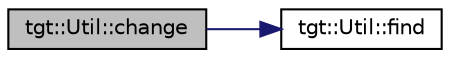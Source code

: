 digraph "tgt::Util::change"
{
 // LATEX_PDF_SIZE
  edge [fontname="Helvetica",fontsize="10",labelfontname="Helvetica",labelfontsize="10"];
  node [fontname="Helvetica",fontsize="10",shape=record];
  rankdir="LR";
  Node1 [label="tgt::Util::change",height=0.2,width=0.4,color="black", fillcolor="grey75", style="filled", fontcolor="black",tooltip=" "];
  Node1 -> Node2 [color="midnightblue",fontsize="10",style="solid"];
  Node2 [label="tgt::Util::find",height=0.2,width=0.4,color="black", fillcolor="white", style="filled",URL="$namespacetgt_1_1_util.html#a38d841da2a23d75b2de5ed17a135edcb",tooltip=" "];
}
